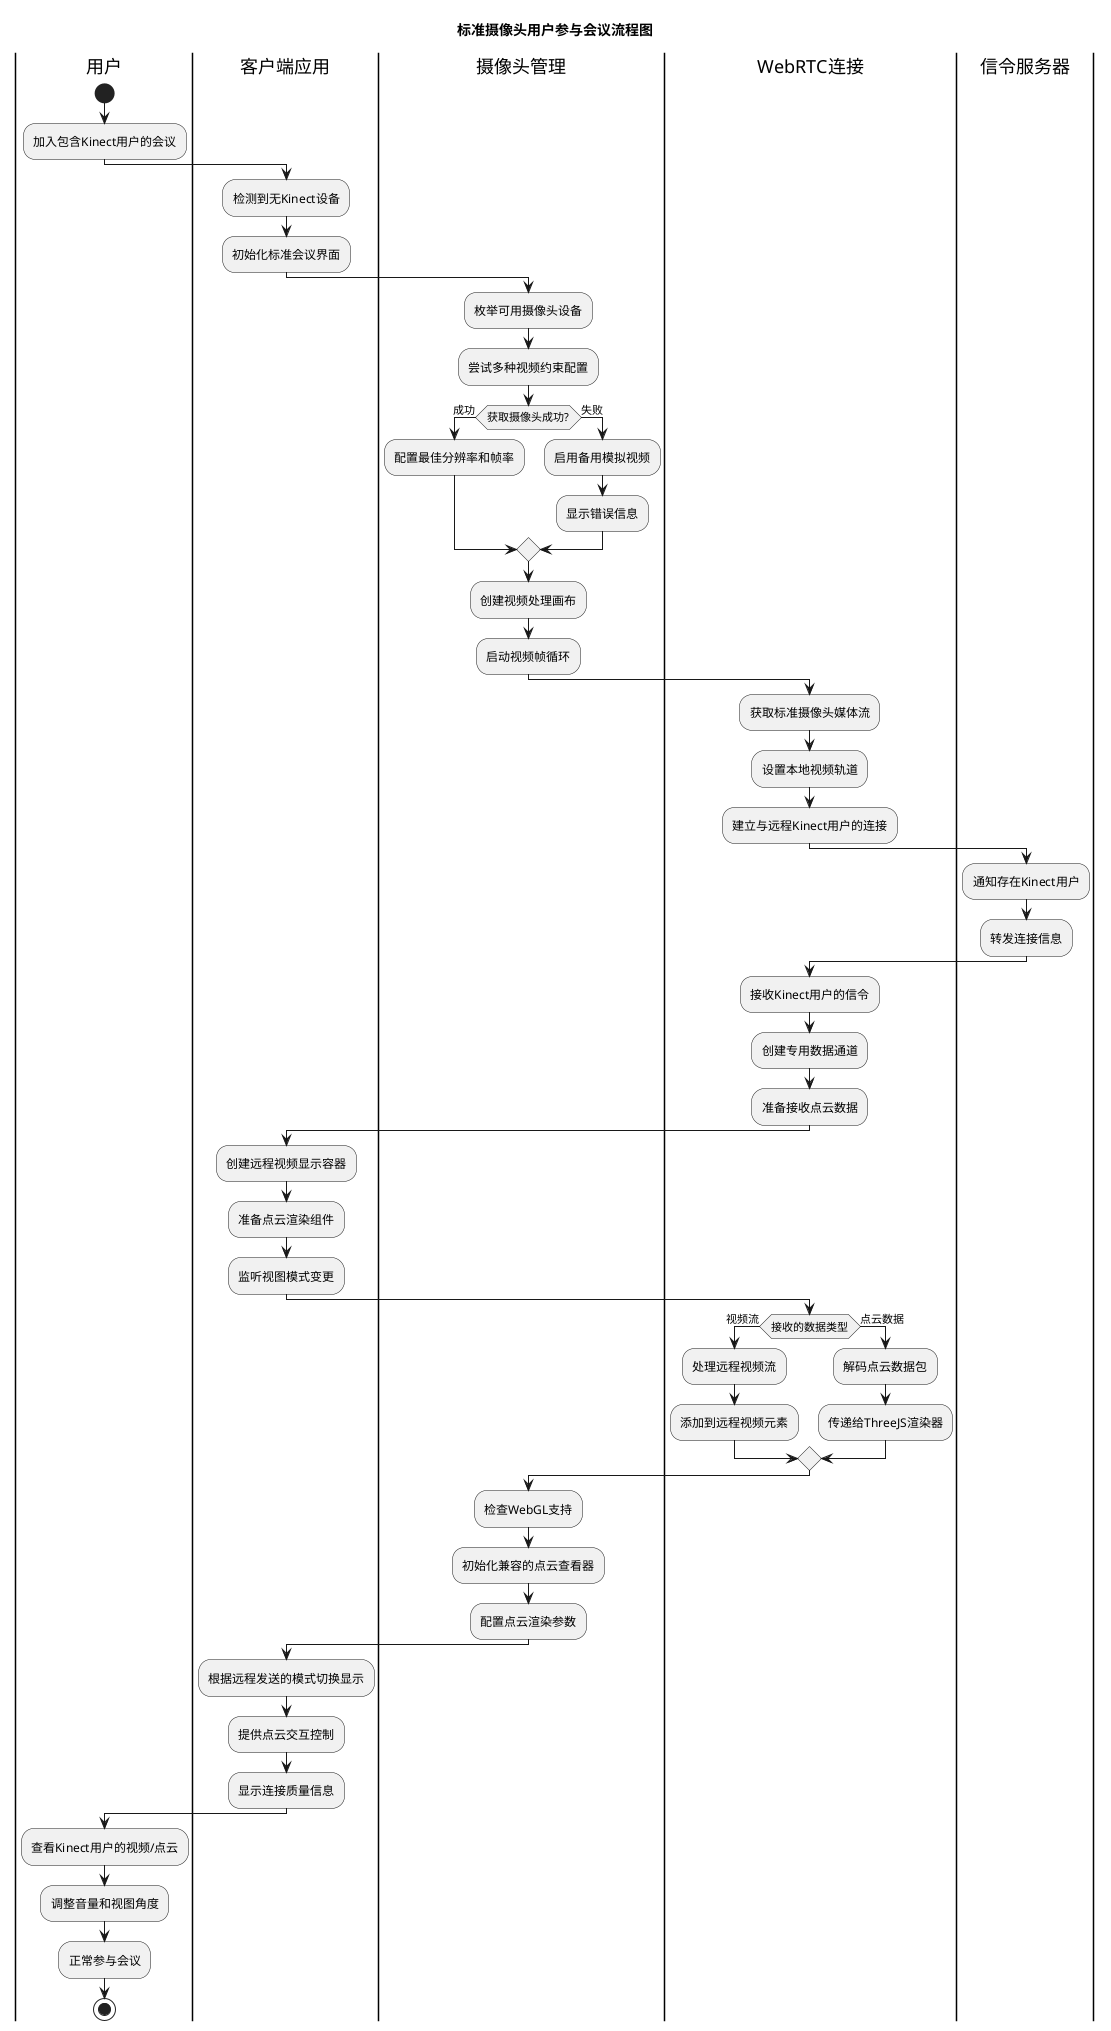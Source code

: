 @startuml
title 标准摄像头用户参与会议流程图

|用户|
start
:加入包含Kinect用户的会议;

|客户端应用|
:检测到无Kinect设备;
:初始化标准会议界面;

|摄像头管理|
:枚举可用摄像头设备;
:尝试多种视频约束配置;
if (获取摄像头成功?) then (成功)
  :配置最佳分辨率和帧率;
else (失败)
  :启用备用模拟视频;
  :显示错误信息;
endif
:创建视频处理画布;
:启动视频帧循环;

|WebRTC连接|
:获取标准摄像头媒体流;
:设置本地视频轨道;
:建立与远程Kinect用户的连接;

|信令服务器|
:通知存在Kinect用户;
:转发连接信息;

|WebRTC连接|
:接收Kinect用户的信令;
:创建专用数据通道;
:准备接收点云数据;

|客户端应用|
:创建远程视频显示容器;
:准备点云渲染组件;
:监听视图模式变更;

|WebRTC连接|
if (接收的数据类型) then (视频流)
  :处理远程视频流;
  :添加到远程视频元素;
else (点云数据)
  :解码点云数据包;
  :传递给ThreeJS渲染器;
endif

|摄像头管理|
:检查WebGL支持;
:初始化兼容的点云查看器;
:配置点云渲染参数;

|客户端应用|
:根据远程发送的模式切换显示;
:提供点云交互控制;
:显示连接质量信息;

|用户|
:查看Kinect用户的视频/点云;
:调整音量和视图角度;
:正常参与会议;
stop
@enduml